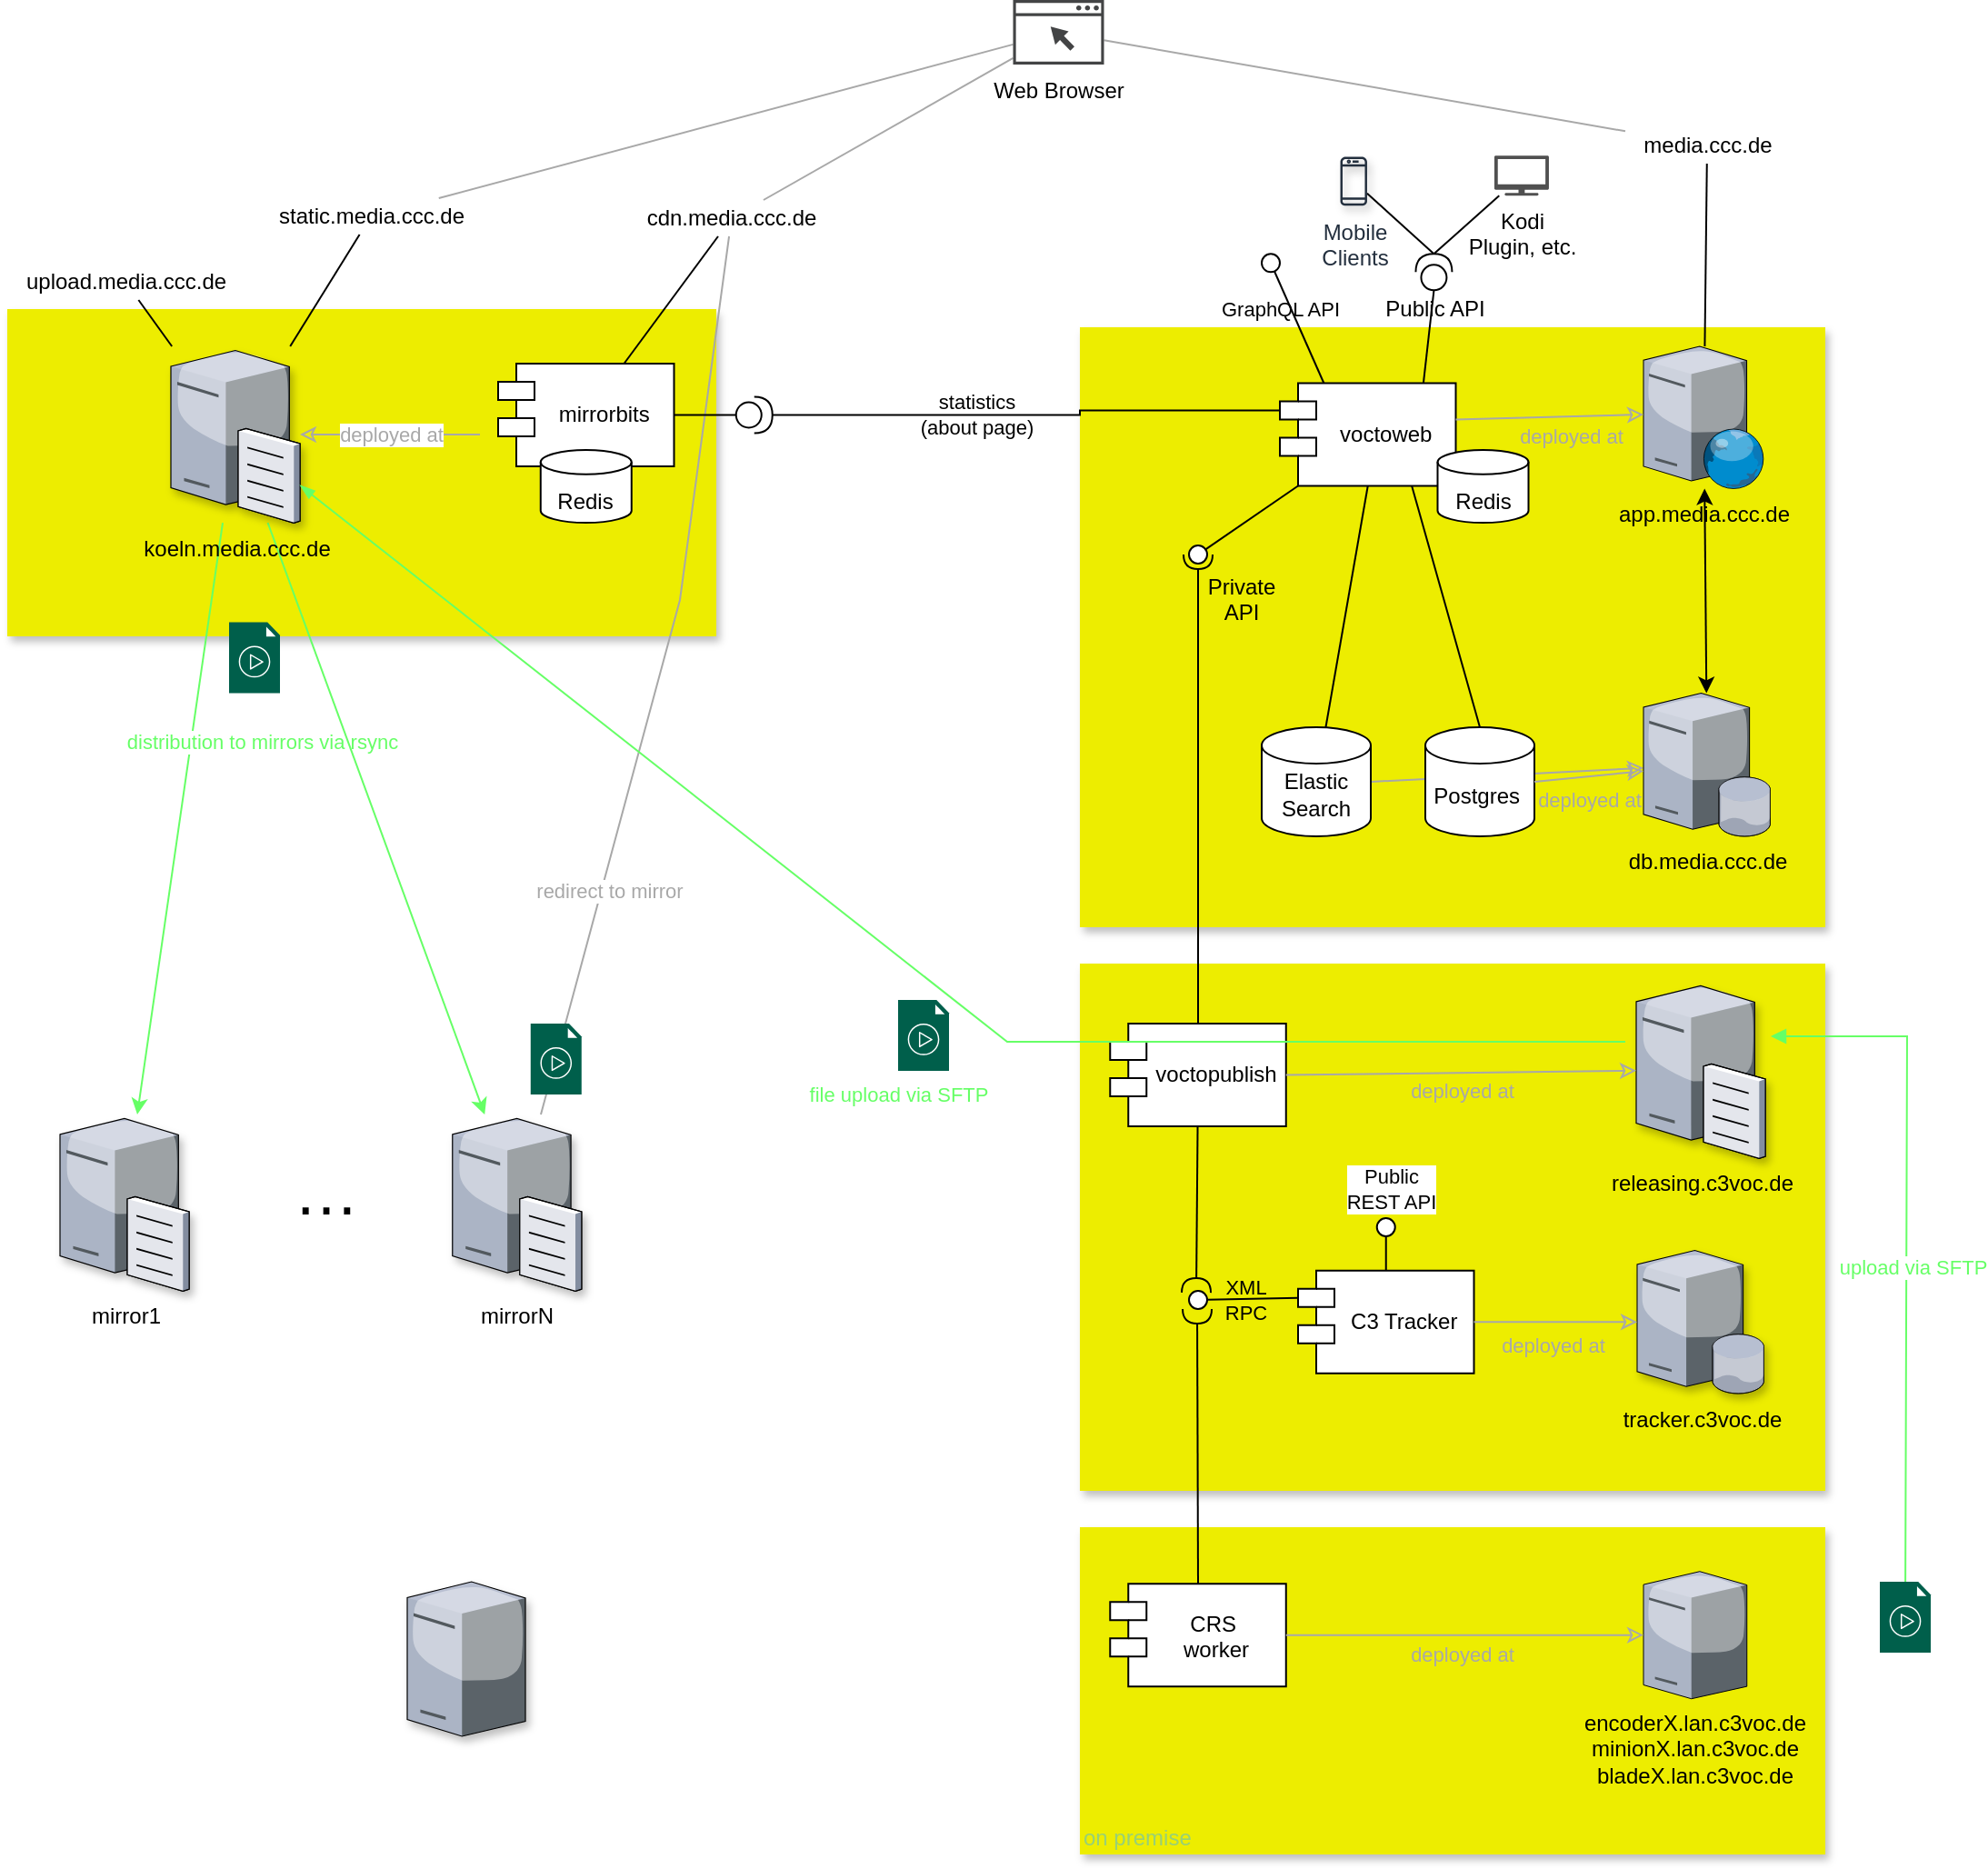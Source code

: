 <mxfile version="13.4.2" type="github">
  <diagram name="Page-1" id="e3a06f82-3646-2815-327d-82caf3d4e204">
    <mxGraphModel dx="1255" dy="824" grid="1" gridSize="10" guides="1" tooltips="1" connect="1" arrows="1" fold="1" page="1" pageScale="1.5" pageWidth="1169" pageHeight="826" background="none" math="0" shadow="0">
      <root>
        <mxCell id="0" style=";html=1;" />
        <mxCell id="1" style=";html=1;" parent="0" />
        <mxCell id="jQksy3Ow2DRkKl9in1qA-145" value="&lt;font color=&quot;#97d077&quot;&gt;on premise&lt;/font&gt;" style="whiteSpace=wrap;html=1;shadow=1;labelBackgroundColor=none;strokeWidth=1;fontColor=#66FF66;align=left;strokeColor=none;fillColor=#EDED00;verticalAlign=bottom;" vertex="1" parent="1">
          <mxGeometry x="590" y="840" width="410" height="180" as="geometry" />
        </mxCell>
        <mxCell id="jQksy3Ow2DRkKl9in1qA-144" value="" style="whiteSpace=wrap;html=1;shadow=1;labelBackgroundColor=none;strokeWidth=1;fontColor=#66FF66;align=center;strokeColor=none;fillColor=#EDED00;" vertex="1" parent="1">
          <mxGeometry x="590" y="530" width="410" height="290" as="geometry" />
        </mxCell>
        <mxCell id="jQksy3Ow2DRkKl9in1qA-141" value="" style="whiteSpace=wrap;html=1;shadow=1;labelBackgroundColor=none;strokeWidth=1;fontColor=#66FF66;align=center;strokeColor=none;fillColor=#EDED00;" vertex="1" parent="1">
          <mxGeometry x="590" y="180" width="410" height="330" as="geometry" />
        </mxCell>
        <mxCell id="jQksy3Ow2DRkKl9in1qA-140" value="" style="whiteSpace=wrap;html=1;shadow=1;labelBackgroundColor=none;strokeWidth=1;fontColor=#66FF66;align=center;strokeColor=none;fillColor=#EDED00;" vertex="1" parent="1">
          <mxGeometry y="170" width="390" height="180" as="geometry" />
        </mxCell>
        <mxCell id="jQksy3Ow2DRkKl9in1qA-139" value="" style="edgeStyle=none;rounded=0;orthogonalLoop=1;jettySize=auto;html=1;startArrow=none;startFill=0;endArrow=classic;endFill=0;exitX=1;exitY=0.5;exitDx=0;exitDy=0;fontColor=#A8A8A8;strokeColor=#A8A8A8;exitPerimeter=0;" edge="1" parent="1" source="jQksy3Ow2DRkKl9in1qA-25" target="jQksy3Ow2DRkKl9in1qA-2">
          <mxGeometry x="-0.242" y="-63" relative="1" as="geometry">
            <mxPoint x="850" y="440" as="sourcePoint" />
            <mxPoint x="910" y="434.079" as="targetPoint" />
            <mxPoint as="offset" />
          </mxGeometry>
        </mxCell>
        <mxCell id="jQksy3Ow2DRkKl9in1qA-47" value="" style="edgeStyle=none;rounded=0;orthogonalLoop=1;jettySize=auto;html=1;startArrow=classic;startFill=1;endArrow=classic;endFill=1;" edge="1" parent="1" source="jQksy3Ow2DRkKl9in1qA-2" target="jQksy3Ow2DRkKl9in1qA-5">
          <mxGeometry relative="1" as="geometry" />
        </mxCell>
        <mxCell id="jQksy3Ow2DRkKl9in1qA-2" value="db.media.ccc.de" style="verticalLabelPosition=bottom;aspect=fixed;html=1;verticalAlign=top;strokeColor=none;align=center;outlineConnect=0;shape=mxgraph.citrix.database_server;" vertex="1" parent="1">
          <mxGeometry x="900" y="381.25" width="70" height="78.75" as="geometry" />
        </mxCell>
        <mxCell id="jQksy3Ow2DRkKl9in1qA-15" value="" style="edgeStyle=none;rounded=0;orthogonalLoop=1;jettySize=auto;html=1;strokeColor=#66FF66;" edge="1" parent="1" source="jQksy3Ow2DRkKl9in1qA-3" target="jQksy3Ow2DRkKl9in1qA-14">
          <mxGeometry relative="1" as="geometry" />
        </mxCell>
        <mxCell id="jQksy3Ow2DRkKl9in1qA-91" value="distribution to mirrors via rsync" style="edgeLabel;html=1;align=center;verticalAlign=middle;resizable=0;points=[];fontColor=#66FF66;" vertex="1" connectable="0" parent="jQksy3Ow2DRkKl9in1qA-15">
          <mxGeometry x="-0.259" y="-1" relative="1" as="geometry">
            <mxPoint x="39.93" as="offset" />
          </mxGeometry>
        </mxCell>
        <mxCell id="jQksy3Ow2DRkKl9in1qA-17" value="" style="edgeStyle=none;rounded=0;orthogonalLoop=1;jettySize=auto;html=1;strokeColor=#66FF66;" edge="1" parent="1" source="jQksy3Ow2DRkKl9in1qA-3" target="jQksy3Ow2DRkKl9in1qA-16">
          <mxGeometry relative="1" as="geometry" />
        </mxCell>
        <mxCell id="jQksy3Ow2DRkKl9in1qA-3" value="koeln.media.ccc.de" style="verticalLabelPosition=bottom;aspect=fixed;html=1;verticalAlign=top;strokeColor=none;align=center;outlineConnect=0;shape=mxgraph.citrix.file_server;shadow=1;" vertex="1" parent="1">
          <mxGeometry x="90" y="190.51" width="71" height="97" as="geometry" />
        </mxCell>
        <mxCell id="jQksy3Ow2DRkKl9in1qA-16" value="mirrorN" style="verticalLabelPosition=bottom;aspect=fixed;html=1;verticalAlign=top;strokeColor=none;align=center;outlineConnect=0;shape=mxgraph.citrix.file_server;shadow=1;" vertex="1" parent="1">
          <mxGeometry x="244.88" y="613" width="71" height="97" as="geometry" />
        </mxCell>
        <mxCell id="jQksy3Ow2DRkKl9in1qA-14" value="mirror1" style="verticalLabelPosition=bottom;aspect=fixed;html=1;verticalAlign=top;strokeColor=none;align=center;outlineConnect=0;shape=mxgraph.citrix.file_server;shadow=1;" vertex="1" parent="1">
          <mxGeometry x="29" y="613" width="71" height="97" as="geometry" />
        </mxCell>
        <mxCell id="jQksy3Ow2DRkKl9in1qA-5" value="app.media.ccc.de" style="verticalLabelPosition=bottom;aspect=fixed;html=1;verticalAlign=top;strokeColor=none;align=center;outlineConnect=0;shape=mxgraph.citrix.web_server;" vertex="1" parent="1">
          <mxGeometry x="900" y="190.51" width="66.5" height="78.24" as="geometry" />
        </mxCell>
        <mxCell id="2" value="&lt;font style=&quot;font-size: 36px&quot;&gt;…&lt;/font&gt;" style="text;html=1;align=center;verticalAlign=middle;resizable=0;points=[];autosize=1;" vertex="1" parent="1">
          <mxGeometry x="150" y="640" width="50" height="30" as="geometry" />
        </mxCell>
        <mxCell id="jQksy3Ow2DRkKl9in1qA-30" style="edgeStyle=none;rounded=0;orthogonalLoop=1;jettySize=auto;html=1;exitX=0.75;exitY=1;exitDx=0;exitDy=0;entryX=0.5;entryY=0;entryDx=0;entryDy=0;entryPerimeter=0;endArrow=none;endFill=0;" edge="1" parent="1" source="jQksy3Ow2DRkKl9in1qA-22" target="jQksy3Ow2DRkKl9in1qA-24">
          <mxGeometry relative="1" as="geometry" />
        </mxCell>
        <mxCell id="jQksy3Ow2DRkKl9in1qA-31" style="edgeStyle=none;rounded=0;orthogonalLoop=1;jettySize=auto;html=1;exitX=0.5;exitY=1;exitDx=0;exitDy=0;endArrow=none;endFill=0;" edge="1" parent="1" source="jQksy3Ow2DRkKl9in1qA-22" target="jQksy3Ow2DRkKl9in1qA-25">
          <mxGeometry relative="1" as="geometry" />
        </mxCell>
        <mxCell id="jQksy3Ow2DRkKl9in1qA-50" style="edgeStyle=none;rounded=0;orthogonalLoop=1;jettySize=auto;html=1;exitX=0.75;exitY=1;exitDx=0;exitDy=0;entryX=0;entryY=0.5;entryDx=0;entryDy=0;entryPerimeter=0;startArrow=none;startFill=0;endArrow=none;endFill=0;" edge="1" parent="1" source="jQksy3Ow2DRkKl9in1qA-22" target="jQksy3Ow2DRkKl9in1qA-49">
          <mxGeometry relative="1" as="geometry" />
        </mxCell>
        <mxCell id="jQksy3Ow2DRkKl9in1qA-22" value="&#xa;voctoweb" style="shape=module;align=left;spacingLeft=20;align=center;verticalAlign=top;" vertex="1" parent="1">
          <mxGeometry x="700" y="210.76" width="96.75" height="56.5" as="geometry" />
        </mxCell>
        <mxCell id="jQksy3Ow2DRkKl9in1qA-24" value="&lt;br&gt;Postgres&amp;nbsp;" style="strokeWidth=1;html=1;shape=mxgraph.flowchart.database;whiteSpace=wrap;" vertex="1" parent="1">
          <mxGeometry x="780" y="400" width="60" height="60" as="geometry" />
        </mxCell>
        <mxCell id="jQksy3Ow2DRkKl9in1qA-25" value="&lt;br&gt;Elastic Search" style="strokeWidth=1;html=1;shape=mxgraph.flowchart.database;whiteSpace=wrap;" vertex="1" parent="1">
          <mxGeometry x="690" y="400" width="60" height="60" as="geometry" />
        </mxCell>
        <mxCell id="jQksy3Ow2DRkKl9in1qA-28" style="edgeStyle=none;rounded=0;orthogonalLoop=1;jettySize=auto;html=1;exitX=0.5;exitY=1;exitDx=0;exitDy=0;entryX=0.5;entryY=0;entryDx=0;entryDy=0;entryPerimeter=0;endArrow=none;endFill=0;" edge="1" parent="1" source="jQksy3Ow2DRkKl9in1qA-26" target="jQksy3Ow2DRkKl9in1qA-27">
          <mxGeometry relative="1" as="geometry" />
        </mxCell>
        <mxCell id="jQksy3Ow2DRkKl9in1qA-26" value="&#xa;mirrorbits" style="shape=module;align=left;spacingLeft=20;align=center;verticalAlign=top;" vertex="1" parent="1">
          <mxGeometry x="270" y="200" width="96.75" height="56.5" as="geometry" />
        </mxCell>
        <mxCell id="jQksy3Ow2DRkKl9in1qA-27" value="&lt;br&gt;Redis" style="strokeWidth=1;html=1;shape=mxgraph.flowchart.database;whiteSpace=wrap;" vertex="1" parent="1">
          <mxGeometry x="293.38" y="247.51" width="50" height="40" as="geometry" />
        </mxCell>
        <mxCell id="jQksy3Ow2DRkKl9in1qA-38" value="&lt;font color=&quot;#a8a8a8&quot;&gt;deployed at&lt;/font&gt;" style="edgeStyle=none;rounded=0;orthogonalLoop=1;jettySize=auto;html=1;startArrow=none;startFill=0;endArrow=classic;endFill=0;strokeColor=#A8A8A8;" edge="1" parent="1" target="jQksy3Ow2DRkKl9in1qA-3">
          <mxGeometry relative="1" as="geometry">
            <mxPoint x="260" y="239" as="sourcePoint" />
          </mxGeometry>
        </mxCell>
        <mxCell id="jQksy3Ow2DRkKl9in1qA-106" value="" style="edgeStyle=none;rounded=0;orthogonalLoop=1;jettySize=auto;html=1;startArrow=none;startFill=0;endArrow=none;endFill=0;fontColor=#A8A8A8;" edge="1" parent="1" source="jQksy3Ow2DRkKl9in1qA-33" target="jQksy3Ow2DRkKl9in1qA-26">
          <mxGeometry relative="1" as="geometry" />
        </mxCell>
        <mxCell id="jQksy3Ow2DRkKl9in1qA-108" style="edgeStyle=none;rounded=0;orthogonalLoop=1;jettySize=auto;html=1;startArrow=none;startFill=0;endArrow=none;endFill=0;strokeColor=#A8A8A8;fontColor=#A8A8A8;" edge="1" parent="1" source="jQksy3Ow2DRkKl9in1qA-33" target="jQksy3Ow2DRkKl9in1qA-16">
          <mxGeometry relative="1" as="geometry">
            <Array as="points">
              <mxPoint x="370" y="330" />
            </Array>
          </mxGeometry>
        </mxCell>
        <mxCell id="jQksy3Ow2DRkKl9in1qA-110" value="redirect to mirror" style="edgeLabel;html=1;align=center;verticalAlign=middle;resizable=0;points=[];fontColor=#A8A8A8;" vertex="1" connectable="0" parent="jQksy3Ow2DRkKl9in1qA-108">
          <mxGeometry x="0.479" y="4" relative="1" as="geometry">
            <mxPoint as="offset" />
          </mxGeometry>
        </mxCell>
        <mxCell id="jQksy3Ow2DRkKl9in1qA-33" value="cdn.media.ccc.de" style="text;html=1;align=center;verticalAlign=middle;resizable=0;points=[];autosize=1;" vertex="1" parent="1">
          <mxGeometry x="343.38" y="110" width="110" height="20" as="geometry" />
        </mxCell>
        <mxCell id="jQksy3Ow2DRkKl9in1qA-39" value="" style="edgeStyle=none;rounded=0;orthogonalLoop=1;jettySize=auto;html=1;startArrow=none;startFill=0;endArrow=none;endFill=0;" edge="1" parent="1" source="jQksy3Ow2DRkKl9in1qA-34" target="jQksy3Ow2DRkKl9in1qA-3">
          <mxGeometry relative="1" as="geometry" />
        </mxCell>
        <mxCell id="jQksy3Ow2DRkKl9in1qA-34" value="upload.media.ccc.de" style="text;html=1;align=center;verticalAlign=middle;resizable=0;points=[];autosize=1;" vertex="1" parent="1">
          <mxGeometry y="145" width="130" height="20" as="geometry" />
        </mxCell>
        <mxCell id="jQksy3Ow2DRkKl9in1qA-42" value="" style="edgeStyle=none;rounded=0;orthogonalLoop=1;jettySize=auto;html=1;startArrow=none;startFill=0;endArrow=none;endFill=0;" edge="1" parent="1" source="jQksy3Ow2DRkKl9in1qA-35" target="jQksy3Ow2DRkKl9in1qA-3">
          <mxGeometry relative="1" as="geometry" />
        </mxCell>
        <mxCell id="jQksy3Ow2DRkKl9in1qA-35" value="static.media.ccc.de" style="text;html=1;align=center;verticalAlign=middle;resizable=0;points=[];autosize=1;" vertex="1" parent="1">
          <mxGeometry x="140" y="108.98" width="120" height="20" as="geometry" />
        </mxCell>
        <mxCell id="jQksy3Ow2DRkKl9in1qA-37" value="" style="edgeStyle=none;rounded=0;orthogonalLoop=1;jettySize=auto;html=1;startArrow=none;startFill=0;endArrow=none;endFill=0;" edge="1" parent="1" source="jQksy3Ow2DRkKl9in1qA-36" target="jQksy3Ow2DRkKl9in1qA-5">
          <mxGeometry relative="1" as="geometry" />
        </mxCell>
        <mxCell id="jQksy3Ow2DRkKl9in1qA-36" value="media.ccc.de" style="text;html=1;align=center;verticalAlign=middle;resizable=0;points=[];autosize=1;" vertex="1" parent="1">
          <mxGeometry x="890" y="70" width="90" height="20" as="geometry" />
        </mxCell>
        <mxCell id="jQksy3Ow2DRkKl9in1qA-57" style="edgeStyle=orthogonalEdgeStyle;rounded=0;orthogonalLoop=1;jettySize=auto;html=1;exitX=0;exitY=0.5;exitDx=0;exitDy=0;exitPerimeter=0;entryX=1;entryY=0.5;entryDx=0;entryDy=0;startArrow=none;startFill=0;endArrow=none;endFill=0;" edge="1" parent="1" source="jQksy3Ow2DRkKl9in1qA-48" target="jQksy3Ow2DRkKl9in1qA-26">
          <mxGeometry relative="1" as="geometry" />
        </mxCell>
        <mxCell id="jQksy3Ow2DRkKl9in1qA-58" style="edgeStyle=orthogonalEdgeStyle;rounded=0;orthogonalLoop=1;jettySize=auto;html=1;exitX=1;exitY=0.5;exitDx=0;exitDy=0;exitPerimeter=0;startArrow=none;startFill=0;endArrow=none;endFill=0;entryX=0;entryY=0;entryDx=0;entryDy=15;entryPerimeter=0;" edge="1" parent="1" source="jQksy3Ow2DRkKl9in1qA-48" target="jQksy3Ow2DRkKl9in1qA-22">
          <mxGeometry relative="1" as="geometry">
            <mxPoint x="590" y="370" as="targetPoint" />
            <Array as="points">
              <mxPoint x="590" y="228" />
              <mxPoint x="590" y="226" />
            </Array>
          </mxGeometry>
        </mxCell>
        <mxCell id="jQksy3Ow2DRkKl9in1qA-92" value="statistics &lt;br&gt;(about page)" style="edgeLabel;html=1;align=center;verticalAlign=middle;resizable=0;points=[];labelBackgroundColor=none;" vertex="1" connectable="0" parent="jQksy3Ow2DRkKl9in1qA-58">
          <mxGeometry x="-0.204" y="-3" relative="1" as="geometry">
            <mxPoint y="-3.04" as="offset" />
          </mxGeometry>
        </mxCell>
        <mxCell id="jQksy3Ow2DRkKl9in1qA-48" value="" style="shape=providedRequiredInterface;html=1;verticalLabelPosition=bottom;" vertex="1" parent="1">
          <mxGeometry x="400.87" y="218.25" width="20" height="20" as="geometry" />
        </mxCell>
        <mxCell id="jQksy3Ow2DRkKl9in1qA-49" value="Public API" style="shape=providedRequiredInterface;html=1;verticalLabelPosition=bottom;direction=north;" vertex="1" parent="1">
          <mxGeometry x="774.72" y="139.67" width="20" height="20" as="geometry" />
        </mxCell>
        <mxCell id="jQksy3Ow2DRkKl9in1qA-70" value="" style="rounded=0;orthogonalLoop=1;jettySize=auto;html=1;endArrow=none;endFill=0;exitX=0.25;exitY=0;exitDx=0;exitDy=0;" edge="1" target="jQksy3Ow2DRkKl9in1qA-72" parent="1" source="jQksy3Ow2DRkKl9in1qA-22">
          <mxGeometry relative="1" as="geometry">
            <mxPoint x="390" y="475" as="sourcePoint" />
          </mxGeometry>
        </mxCell>
        <mxCell id="jQksy3Ow2DRkKl9in1qA-73" value="GraphQL API" style="edgeLabel;html=1;align=center;verticalAlign=middle;resizable=0;points=[];labelBackgroundColor=none;" vertex="1" connectable="0" parent="jQksy3Ow2DRkKl9in1qA-70">
          <mxGeometry x="1" y="-1" relative="1" as="geometry">
            <mxPoint x="1.97" y="20.93" as="offset" />
          </mxGeometry>
        </mxCell>
        <mxCell id="jQksy3Ow2DRkKl9in1qA-72" value="" style="ellipse;whiteSpace=wrap;html=1;fontFamily=Helvetica;fontSize=12;fontColor=#000000;align=center;strokeColor=#000000;fillColor=#ffffff;points=[];aspect=fixed;resizable=0;shadow=0;" vertex="1" parent="1">
          <mxGeometry x="690" y="139.67" width="10" height="10" as="geometry" />
        </mxCell>
        <mxCell id="jQksy3Ow2DRkKl9in1qA-74" value="" style="pointerEvents=1;shadow=0;dashed=0;html=1;strokeColor=none;fillColor=#005F4B;labelPosition=center;verticalLabelPosition=bottom;verticalAlign=top;align=center;outlineConnect=0;shape=mxgraph.veeam2.video_file;" vertex="1" parent="1">
          <mxGeometry x="490" y="550" width="28.0" height="39" as="geometry" />
        </mxCell>
        <mxCell id="jQksy3Ow2DRkKl9in1qA-101" style="edgeStyle=none;rounded=0;orthogonalLoop=1;jettySize=auto;html=1;startArrow=none;startFill=0;endArrow=none;endFill=0;fontColor=#A8A8A8;strokeColor=#A8A8A8;" edge="1" parent="1" source="jQksy3Ow2DRkKl9in1qA-75" target="jQksy3Ow2DRkKl9in1qA-36">
          <mxGeometry relative="1" as="geometry" />
        </mxCell>
        <mxCell id="jQksy3Ow2DRkKl9in1qA-107" style="edgeStyle=none;rounded=0;orthogonalLoop=1;jettySize=auto;html=1;startArrow=none;startFill=0;endArrow=none;endFill=0;strokeColor=#A8A8A8;fontColor=#A8A8A8;" edge="1" parent="1" source="jQksy3Ow2DRkKl9in1qA-75" target="jQksy3Ow2DRkKl9in1qA-33">
          <mxGeometry relative="1" as="geometry" />
        </mxCell>
        <mxCell id="jQksy3Ow2DRkKl9in1qA-109" style="edgeStyle=none;rounded=0;orthogonalLoop=1;jettySize=auto;html=1;startArrow=none;startFill=0;endArrow=none;endFill=0;strokeColor=#A8A8A8;fontColor=#A8A8A8;" edge="1" parent="1" source="jQksy3Ow2DRkKl9in1qA-75" target="jQksy3Ow2DRkKl9in1qA-35">
          <mxGeometry relative="1" as="geometry" />
        </mxCell>
        <mxCell id="jQksy3Ow2DRkKl9in1qA-75" value="Web Browser" style="pointerEvents=1;shadow=0;dashed=0;html=1;strokeColor=none;fillColor=#434445;aspect=fixed;labelPosition=center;verticalLabelPosition=bottom;verticalAlign=top;align=center;outlineConnect=0;shape=mxgraph.vvd.web_browser;" vertex="1" parent="1">
          <mxGeometry x="553.25" width="50" height="35.5" as="geometry" />
        </mxCell>
        <mxCell id="jQksy3Ow2DRkKl9in1qA-103" style="edgeStyle=none;rounded=0;orthogonalLoop=1;jettySize=auto;html=1;entryX=1;entryY=0.5;entryDx=0;entryDy=0;entryPerimeter=0;startArrow=none;startFill=0;endArrow=none;endFill=0;fontColor=#A8A8A8;" edge="1" parent="1" source="jQksy3Ow2DRkKl9in1qA-77" target="jQksy3Ow2DRkKl9in1qA-49">
          <mxGeometry relative="1" as="geometry">
            <mxPoint x="694.97" y="44.67" as="sourcePoint" />
          </mxGeometry>
        </mxCell>
        <mxCell id="jQksy3Ow2DRkKl9in1qA-77" value="Mobile &lt;br&gt;Clients" style="outlineConnect=0;fontColor=#232F3E;gradientColor=none;fillColor=#232F3E;strokeColor=none;dashed=0;verticalLabelPosition=bottom;verticalAlign=top;align=center;html=1;fontSize=12;fontStyle=0;aspect=fixed;pointerEvents=1;shape=mxgraph.aws4.mobile_client;shadow=1;" vertex="1" parent="1">
          <mxGeometry x="733.26" y="85.65" width="14.71" height="28" as="geometry" />
        </mxCell>
        <mxCell id="jQksy3Ow2DRkKl9in1qA-102" style="edgeStyle=none;rounded=0;orthogonalLoop=1;jettySize=auto;html=1;entryX=1;entryY=0.5;entryDx=0;entryDy=0;entryPerimeter=0;startArrow=none;startFill=0;endArrow=none;endFill=0;fontColor=#A8A8A8;" edge="1" parent="1" source="jQksy3Ow2DRkKl9in1qA-79" target="jQksy3Ow2DRkKl9in1qA-49">
          <mxGeometry relative="1" as="geometry">
            <mxPoint x="786.97" y="44.67" as="sourcePoint" />
          </mxGeometry>
        </mxCell>
        <mxCell id="jQksy3Ow2DRkKl9in1qA-79" value="Kodi &lt;br&gt;Plugin, etc." style="pointerEvents=1;shadow=0;dashed=0;html=1;strokeColor=none;fillColor=#505050;labelPosition=center;verticalLabelPosition=bottom;verticalAlign=top;outlineConnect=0;align=center;shape=mxgraph.office.devices.tv;" vertex="1" parent="1">
          <mxGeometry x="817.97" y="85.65" width="30" height="22" as="geometry" />
        </mxCell>
        <mxCell id="jQksy3Ow2DRkKl9in1qA-82" value="" style="rounded=0;orthogonalLoop=1;jettySize=auto;html=1;endArrow=none;endFill=0;exitX=0;exitY=1;exitDx=10;exitDy=0;exitPerimeter=0;" edge="1" target="jQksy3Ow2DRkKl9in1qA-84" parent="1" source="jQksy3Ow2DRkKl9in1qA-22">
          <mxGeometry relative="1" as="geometry">
            <mxPoint x="620" y="293" as="sourcePoint" />
          </mxGeometry>
        </mxCell>
        <mxCell id="jQksy3Ow2DRkKl9in1qA-83" value="" style="rounded=0;orthogonalLoop=1;jettySize=auto;html=1;endArrow=halfCircle;endFill=0;entryX=0.5;entryY=0.5;entryDx=0;entryDy=0;endSize=6;strokeWidth=1;exitX=0.5;exitY=0;exitDx=0;exitDy=0;" edge="1" target="jQksy3Ow2DRkKl9in1qA-84" parent="1" source="jQksy3Ow2DRkKl9in1qA-85">
          <mxGeometry relative="1" as="geometry">
            <mxPoint x="590" y="430" as="sourcePoint" />
          </mxGeometry>
        </mxCell>
        <mxCell id="jQksy3Ow2DRkKl9in1qA-84" value="Private API" style="ellipse;whiteSpace=wrap;html=1;fontFamily=Helvetica;fontSize=12;fontColor=#000000;align=center;strokeColor=#000000;fillColor=#ffffff;points=[];aspect=fixed;resizable=0;shadow=0;verticalAlign=top;spacingTop=4;spacingRight=3;spacing=7;spacingLeft=51;" vertex="1" parent="1">
          <mxGeometry x="650" y="300" width="10" height="10" as="geometry" />
        </mxCell>
        <mxCell id="jQksy3Ow2DRkKl9in1qA-85" value="&#xa;voctopublish" style="shape=module;align=left;spacingLeft=20;align=center;verticalAlign=top;" vertex="1" parent="1">
          <mxGeometry x="606.63" y="563" width="96.75" height="56.5" as="geometry" />
        </mxCell>
        <mxCell id="jQksy3Ow2DRkKl9in1qA-86" value="&#xa;C3 Tracker" style="shape=module;align=left;spacingLeft=20;align=center;verticalAlign=top;" vertex="1" parent="1">
          <mxGeometry x="710" y="698.87" width="96.75" height="56.5" as="geometry" />
        </mxCell>
        <mxCell id="jQksy3Ow2DRkKl9in1qA-87" value="tracker.c3voc.de" style="verticalLabelPosition=bottom;aspect=fixed;html=1;verticalAlign=top;strokeColor=none;align=center;outlineConnect=0;shape=mxgraph.citrix.database_server;shadow=1;" vertex="1" parent="1">
          <mxGeometry x="896.5" y="687.75" width="70" height="78.75" as="geometry" />
        </mxCell>
        <mxCell id="jQksy3Ow2DRkKl9in1qA-88" value="releasing.c3voc.de" style="verticalLabelPosition=bottom;aspect=fixed;html=1;verticalAlign=top;strokeColor=none;align=center;outlineConnect=0;shape=mxgraph.citrix.file_server;shadow=1;" vertex="1" parent="1">
          <mxGeometry x="896" y="540" width="71" height="97" as="geometry" />
        </mxCell>
        <mxCell id="jQksy3Ow2DRkKl9in1qA-93" value="" style="rounded=0;orthogonalLoop=1;jettySize=auto;html=1;endArrow=none;endFill=0;exitX=0;exitY=0;exitDx=0;exitDy=15;exitPerimeter=0;" edge="1" target="jQksy3Ow2DRkKl9in1qA-95" parent="1" source="jQksy3Ow2DRkKl9in1qA-86">
          <mxGeometry relative="1" as="geometry">
            <mxPoint x="610" y="662" as="sourcePoint" />
          </mxGeometry>
        </mxCell>
        <mxCell id="jQksy3Ow2DRkKl9in1qA-132" value="&lt;font color=&quot;#000000&quot;&gt;XML &lt;br&gt;RPC&lt;/font&gt;" style="edgeLabel;html=1;align=center;verticalAlign=middle;resizable=0;points=[];fontColor=#A8A8A8;labelBackgroundColor=none;" vertex="1" connectable="0" parent="jQksy3Ow2DRkKl9in1qA-93">
          <mxGeometry x="0.16" relative="1" as="geometry">
            <mxPoint as="offset" />
          </mxGeometry>
        </mxCell>
        <mxCell id="jQksy3Ow2DRkKl9in1qA-94" value="" style="rounded=0;orthogonalLoop=1;jettySize=auto;html=1;endArrow=halfCircle;endFill=0;entryX=0.4;entryY=0.1;entryDx=0;entryDy=0;endSize=6;strokeWidth=1;entryPerimeter=0;" edge="1" target="jQksy3Ow2DRkKl9in1qA-95" parent="1" source="jQksy3Ow2DRkKl9in1qA-85">
          <mxGeometry relative="1" as="geometry">
            <mxPoint x="660" y="620" as="sourcePoint" />
          </mxGeometry>
        </mxCell>
        <mxCell id="jQksy3Ow2DRkKl9in1qA-95" value="" style="ellipse;whiteSpace=wrap;html=1;fontFamily=Helvetica;fontSize=12;fontColor=#000000;align=center;strokeColor=#000000;fillColor=#ffffff;points=[];aspect=fixed;resizable=0;shadow=0;labelBackgroundColor=none;" vertex="1" parent="1">
          <mxGeometry x="650" y="710" width="10" height="10" as="geometry" />
        </mxCell>
        <mxCell id="jQksy3Ow2DRkKl9in1qA-96" value="deployed at" style="edgeStyle=none;rounded=0;orthogonalLoop=1;jettySize=auto;html=1;startArrow=none;startFill=0;endArrow=classic;endFill=0;exitX=1;exitY=0.5;exitDx=0;exitDy=0;fontColor=#A8A8A8;strokeColor=#A8A8A8;labelBackgroundColor=none;" edge="1" parent="1" source="jQksy3Ow2DRkKl9in1qA-85" target="jQksy3Ow2DRkKl9in1qA-88">
          <mxGeometry x="0.002" y="-10" relative="1" as="geometry">
            <mxPoint x="849" y="588" as="sourcePoint" />
            <mxPoint x="750" y="588.007" as="targetPoint" />
            <mxPoint as="offset" />
          </mxGeometry>
        </mxCell>
        <mxCell id="jQksy3Ow2DRkKl9in1qA-97" value="&lt;font color=&quot;#a8a8a8&quot;&gt;deployed at&lt;/font&gt;" style="edgeStyle=none;rounded=0;orthogonalLoop=1;jettySize=auto;html=1;startArrow=none;startFill=0;endArrow=classic;endFill=0;exitX=1;exitY=0.5;exitDx=0;exitDy=0;strokeColor=#A8A8A8;labelBackgroundColor=none;" edge="1" parent="1" source="jQksy3Ow2DRkKl9in1qA-86" target="jQksy3Ow2DRkKl9in1qA-87">
          <mxGeometry x="-0.036" y="-13" relative="1" as="geometry">
            <mxPoint x="710" y="726" as="sourcePoint" />
            <mxPoint x="892.62" y="725.958" as="targetPoint" />
            <mxPoint as="offset" />
          </mxGeometry>
        </mxCell>
        <mxCell id="jQksy3Ow2DRkKl9in1qA-98" value="deployed at" style="edgeStyle=none;rounded=0;orthogonalLoop=1;jettySize=auto;html=1;startArrow=none;startFill=0;endArrow=classic;endFill=0;exitX=1;exitY=0.5;exitDx=0;exitDy=0;fontColor=#A8A8A8;strokeColor=#A8A8A8;labelBackgroundColor=none;" edge="1" parent="1">
          <mxGeometry x="0.22" y="-11" relative="1" as="geometry">
            <mxPoint x="796.75" y="230.79" as="sourcePoint" />
            <mxPoint x="900" y="228" as="targetPoint" />
            <mxPoint as="offset" />
          </mxGeometry>
        </mxCell>
        <mxCell id="jQksy3Ow2DRkKl9in1qA-99" value="" style="rounded=0;orthogonalLoop=1;jettySize=auto;html=1;endArrow=halfCircle;endFill=0;entryX=0.5;entryY=0.5;entryDx=0;entryDy=0;endSize=6;strokeWidth=1;exitX=0.5;exitY=0;exitDx=0;exitDy=0;" edge="1" parent="1" source="jQksy3Ow2DRkKl9in1qA-100">
          <mxGeometry relative="1" as="geometry">
            <mxPoint x="654.51" y="845" as="sourcePoint" />
            <mxPoint x="654.51" y="720" as="targetPoint" />
          </mxGeometry>
        </mxCell>
        <mxCell id="jQksy3Ow2DRkKl9in1qA-116" style="edgeStyle=none;rounded=0;orthogonalLoop=1;jettySize=auto;html=1;startArrow=none;startFill=0;endArrow=block;endFill=1;fontColor=#A8A8A8;strokeColor=#66FF66;" edge="1" parent="1" source="jQksy3Ow2DRkKl9in1qA-115">
          <mxGeometry relative="1" as="geometry">
            <mxPoint x="970" y="570" as="targetPoint" />
            <Array as="points">
              <mxPoint x="1045" y="570" />
            </Array>
          </mxGeometry>
        </mxCell>
        <mxCell id="jQksy3Ow2DRkKl9in1qA-117" value="upload via SFTP" style="edgeLabel;html=1;align=center;verticalAlign=middle;resizable=0;points=[];fontColor=#66FF66;" vertex="1" connectable="0" parent="jQksy3Ow2DRkKl9in1qA-116">
          <mxGeometry x="-0.077" y="-3" relative="1" as="geometry">
            <mxPoint as="offset" />
          </mxGeometry>
        </mxCell>
        <mxCell id="jQksy3Ow2DRkKl9in1qA-100" value="CRS &#xa;worker" style="shape=module;align=left;spacingLeft=20;align=center;verticalAlign=middle;" vertex="1" parent="1">
          <mxGeometry x="606.63" y="871.12" width="96.75" height="56.5" as="geometry" />
        </mxCell>
        <mxCell id="jQksy3Ow2DRkKl9in1qA-104" value="" style="pointerEvents=1;shadow=0;dashed=0;html=1;strokeColor=none;fillColor=#005F4B;labelPosition=center;verticalLabelPosition=bottom;verticalAlign=top;align=center;outlineConnect=0;shape=mxgraph.veeam2.video_file;" vertex="1" parent="1">
          <mxGeometry x="122" y="342.25" width="28.0" height="39" as="geometry" />
        </mxCell>
        <mxCell id="jQksy3Ow2DRkKl9in1qA-111" value="" style="pointerEvents=1;shadow=0;dashed=0;html=1;strokeColor=none;fillColor=#005F4B;labelPosition=center;verticalLabelPosition=bottom;verticalAlign=top;align=center;outlineConnect=0;shape=mxgraph.veeam2.video_file;" vertex="1" parent="1">
          <mxGeometry x="287.88" y="563" width="28.0" height="39" as="geometry" />
        </mxCell>
        <mxCell id="jQksy3Ow2DRkKl9in1qA-112" value="&lt;br&gt;Redis" style="strokeWidth=1;html=1;shape=mxgraph.flowchart.database;whiteSpace=wrap;" vertex="1" parent="1">
          <mxGeometry x="786.75" y="247.51" width="50" height="40" as="geometry" />
        </mxCell>
        <mxCell id="jQksy3Ow2DRkKl9in1qA-113" value="encoderX.lan.c3voc.de&lt;br&gt;minionX.lan.c3voc.de&lt;br&gt;bladeX.lan.c3voc.de" style="verticalLabelPosition=bottom;html=1;verticalAlign=top;strokeColor=none;align=center;outlineConnect=0;shape=mxgraph.citrix.tower_server;aspect=fixed;" vertex="1" parent="1">
          <mxGeometry x="900" y="864.36" width="56.88" height="70.01" as="geometry" />
        </mxCell>
        <mxCell id="jQksy3Ow2DRkKl9in1qA-114" value="&lt;font color=&quot;#a8a8a8&quot;&gt;deployed at&lt;/font&gt;" style="edgeStyle=none;rounded=0;orthogonalLoop=1;jettySize=auto;html=1;startArrow=none;startFill=0;endArrow=classic;endFill=0;exitX=1;exitY=0.5;exitDx=0;exitDy=0;strokeColor=#A8A8A8;labelBackgroundColor=none;" edge="1" parent="1" target="jQksy3Ow2DRkKl9in1qA-113" source="jQksy3Ow2DRkKl9in1qA-100">
          <mxGeometry x="-0.017" y="-11" relative="1" as="geometry">
            <mxPoint x="806.75" y="899.37" as="sourcePoint" />
            <mxPoint x="892.62" y="898.208" as="targetPoint" />
            <mxPoint as="offset" />
          </mxGeometry>
        </mxCell>
        <mxCell id="jQksy3Ow2DRkKl9in1qA-115" value="" style="pointerEvents=1;shadow=0;dashed=0;html=1;strokeColor=none;fillColor=#005F4B;labelPosition=center;verticalLabelPosition=bottom;verticalAlign=top;align=center;outlineConnect=0;shape=mxgraph.veeam2.video_file;" vertex="1" parent="1">
          <mxGeometry x="1030" y="870" width="28.0" height="39" as="geometry" />
        </mxCell>
        <mxCell id="jQksy3Ow2DRkKl9in1qA-118" style="edgeStyle=none;rounded=0;orthogonalLoop=1;jettySize=auto;html=1;exitX=0;exitY=0.5;exitDx=0;exitDy=0;exitPerimeter=0;startArrow=none;startFill=0;endArrow=none;endFill=0;strokeColor=#A8A8A8;fontColor=#A8A8A8;" edge="1" parent="1" source="jQksy3Ow2DRkKl9in1qA-49" target="jQksy3Ow2DRkKl9in1qA-49">
          <mxGeometry relative="1" as="geometry" />
        </mxCell>
        <mxCell id="jQksy3Ow2DRkKl9in1qA-129" value="Public &lt;br&gt;REST API" style="edgeLabel;html=1;align=center;verticalAlign=middle;resizable=0;points=[];" vertex="1" connectable="0" parent="1">
          <mxGeometry x="763.371" y="654.997" as="geometry">
            <mxPoint x="-3" y="-1" as="offset" />
          </mxGeometry>
        </mxCell>
        <mxCell id="jQksy3Ow2DRkKl9in1qA-131" value="" style="edgeStyle=none;rounded=0;orthogonalLoop=1;jettySize=auto;html=1;startArrow=none;startFill=0;endArrow=none;endFill=0;fontColor=#A8A8A8;" edge="1" parent="1" source="jQksy3Ow2DRkKl9in1qA-130" target="jQksy3Ow2DRkKl9in1qA-86">
          <mxGeometry relative="1" as="geometry" />
        </mxCell>
        <mxCell id="jQksy3Ow2DRkKl9in1qA-130" value="" style="ellipse;whiteSpace=wrap;html=1;fontFamily=Helvetica;fontSize=12;fontColor=#000000;align=center;strokeColor=#000000;fillColor=#ffffff;points=[];aspect=fixed;resizable=0;shadow=0;" vertex="1" parent="1">
          <mxGeometry x="753.37" y="670.0" width="10" height="10" as="geometry" />
        </mxCell>
        <mxCell id="jQksy3Ow2DRkKl9in1qA-89" style="rounded=0;orthogonalLoop=1;jettySize=auto;html=1;startArrow=none;startFill=0;endArrow=blockThin;endFill=1;strokeColor=#66FF66;" edge="1" parent="1" target="jQksy3Ow2DRkKl9in1qA-3">
          <mxGeometry relative="1" as="geometry">
            <mxPoint x="890" y="573" as="sourcePoint" />
            <Array as="points">
              <mxPoint x="570" y="573" />
              <mxPoint x="550" y="573" />
            </Array>
          </mxGeometry>
        </mxCell>
        <mxCell id="jQksy3Ow2DRkKl9in1qA-90" value="file upload via SFTP" style="edgeLabel;html=1;align=center;verticalAlign=middle;resizable=0;points=[];fontColor=#66FF66;" vertex="1" connectable="0" parent="jQksy3Ow2DRkKl9in1qA-89">
          <mxGeometry x="-0.183" y="-1" relative="1" as="geometry">
            <mxPoint x="-59.83" y="30.4" as="offset" />
          </mxGeometry>
        </mxCell>
        <mxCell id="jQksy3Ow2DRkKl9in1qA-133" value="" style="shape=image;html=1;verticalAlign=top;verticalLabelPosition=bottom;labelBackgroundColor=#ffffff;imageAspect=0;aspect=fixed;image=https://cdn1.iconfinder.com/data/icons/hawcons/32/699055-icon-65-document-image-128.png;shadow=1;fontColor=#66FF66;align=center;" vertex="1" parent="1">
          <mxGeometry x="441" y="545.5" width="49" height="49" as="geometry" />
        </mxCell>
        <mxCell id="jQksy3Ow2DRkKl9in1qA-136" value="" style="shape=image;html=1;verticalAlign=top;verticalLabelPosition=bottom;labelBackgroundColor=#ffffff;imageAspect=0;aspect=fixed;image=https://cdn1.iconfinder.com/data/icons/hawcons/32/699055-icon-65-document-image-128.png;shadow=1;fontColor=#66FF66;align=center;" vertex="1" parent="1">
          <mxGeometry x="130" y="126" width="49" height="49" as="geometry" />
        </mxCell>
        <mxCell id="jQksy3Ow2DRkKl9in1qA-137" value="" style="verticalLabelPosition=bottom;aspect=fixed;html=1;verticalAlign=top;strokeColor=none;align=center;outlineConnect=0;shape=mxgraph.citrix.tower_server;shadow=1;labelBackgroundColor=none;fontColor=#66FF66;" vertex="1" parent="1">
          <mxGeometry x="220" y="870" width="65" height="85" as="geometry" />
        </mxCell>
        <mxCell id="jQksy3Ow2DRkKl9in1qA-138" value="deployed at" style="edgeStyle=none;rounded=0;orthogonalLoop=1;jettySize=auto;html=1;startArrow=none;startFill=0;endArrow=classic;endFill=0;exitX=1;exitY=0.5;exitDx=0;exitDy=0;fontColor=#A8A8A8;strokeColor=#A8A8A8;exitPerimeter=0;labelBackgroundColor=none;" edge="1" parent="1" source="jQksy3Ow2DRkKl9in1qA-24" target="jQksy3Ow2DRkKl9in1qA-2">
          <mxGeometry x="-0.042" y="-13" relative="1" as="geometry">
            <mxPoint x="774" y="472.79" as="sourcePoint" />
            <mxPoint x="877.25" y="470" as="targetPoint" />
            <mxPoint as="offset" />
          </mxGeometry>
        </mxCell>
      </root>
    </mxGraphModel>
  </diagram>
</mxfile>
